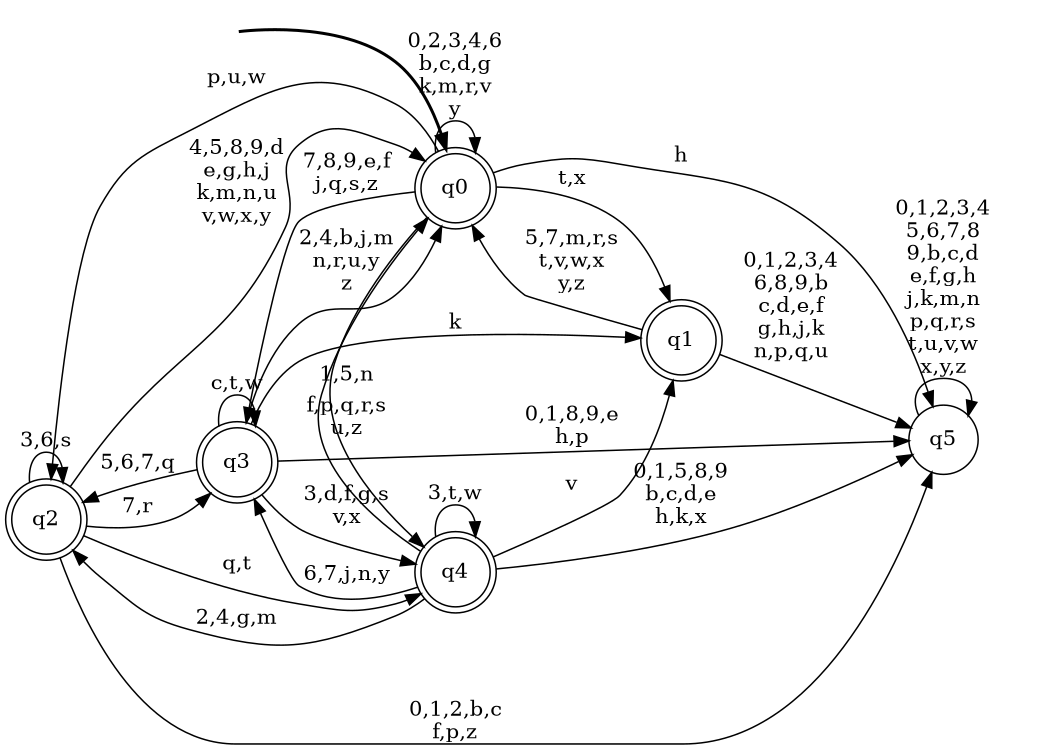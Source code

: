 digraph BlueStar {
__start0 [style = invis, shape = none, label = "", width = 0, height = 0];

rankdir=LR;
size="8,5";

s0 [style="rounded,filled", color="black", fillcolor="white" shape="doublecircle", label="q0"];
s1 [style="rounded,filled", color="black", fillcolor="white" shape="doublecircle", label="q1"];
s2 [style="rounded,filled", color="black", fillcolor="white" shape="doublecircle", label="q2"];
s3 [style="rounded,filled", color="black", fillcolor="white" shape="doublecircle", label="q3"];
s4 [style="rounded,filled", color="black", fillcolor="white" shape="doublecircle", label="q4"];
s5 [style="filled", color="black", fillcolor="white" shape="circle", label="q5"];
subgraph cluster_main { 
	graph [pad=".75", ranksep="0.15", nodesep="0.15"];
	 style=invis; 
	__start0 -> s0 [penwidth=2];
}
s0 -> s0 [label="0,2,3,4,6\nb,c,d,g\nk,m,r,v\ny"];
s0 -> s1 [label="t,x"];
s0 -> s2 [label="p,u,w"];
s0 -> s3 [label="7,8,9,e,f\nj,q,s,z"];
s0 -> s4 [label="1,5,n"];
s0 -> s5 [label="h"];
s1 -> s0 [label="5,7,m,r,s\nt,v,w,x\ny,z"];
s1 -> s5 [label="0,1,2,3,4\n6,8,9,b\nc,d,e,f\ng,h,j,k\nn,p,q,u"];
s2 -> s0 [label="4,5,8,9,d\ne,g,h,j\nk,m,n,u\nv,w,x,y"];
s2 -> s2 [label="3,6,s"];
s2 -> s3 [label="7,r"];
s2 -> s4 [label="q,t"];
s2 -> s5 [label="0,1,2,b,c\nf,p,z"];
s3 -> s0 [label="2,4,b,j,m\nn,r,u,y\nz"];
s3 -> s1 [label="k"];
s3 -> s2 [label="5,6,7,q"];
s3 -> s3 [label="c,t,w"];
s3 -> s4 [label="3,d,f,g,s\nv,x"];
s3 -> s5 [label="0,1,8,9,e\nh,p"];
s4 -> s0 [label="f,p,q,r,s\nu,z"];
s4 -> s1 [label="v"];
s4 -> s2 [label="2,4,g,m"];
s4 -> s3 [label="6,7,j,n,y"];
s4 -> s4 [label="3,t,w"];
s4 -> s5 [label="0,1,5,8,9\nb,c,d,e\nh,k,x"];
s5 -> s5 [label="0,1,2,3,4\n5,6,7,8\n9,b,c,d\ne,f,g,h\nj,k,m,n\np,q,r,s\nt,u,v,w\nx,y,z"];

}